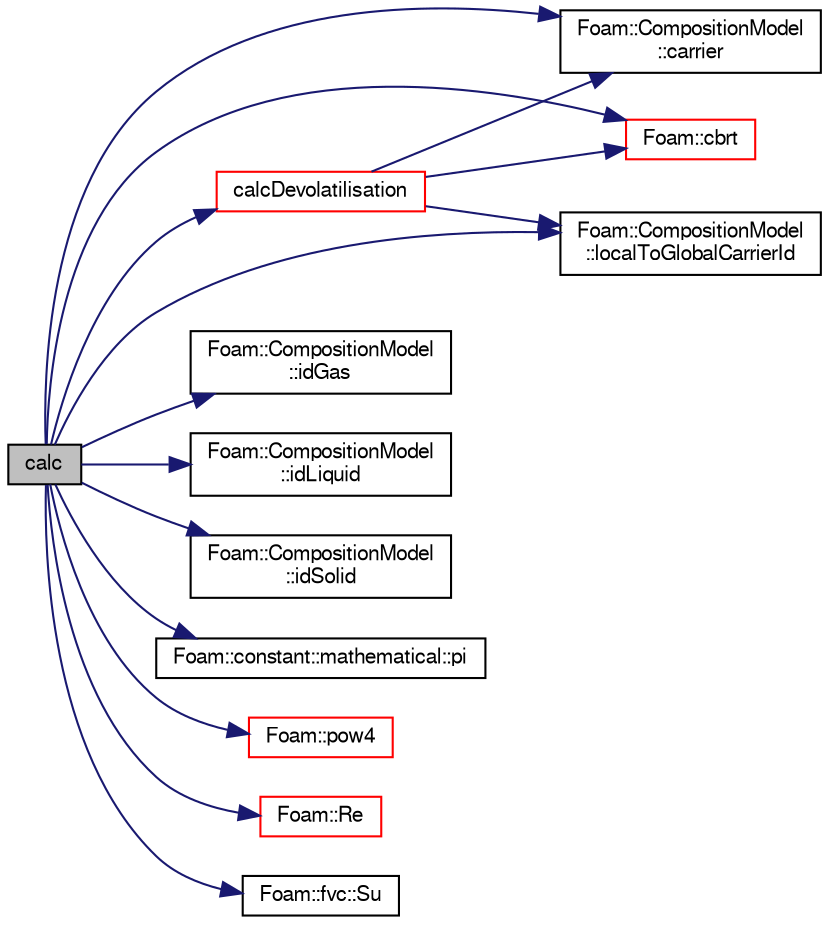 digraph "calc"
{
  bgcolor="transparent";
  edge [fontname="FreeSans",fontsize="10",labelfontname="FreeSans",labelfontsize="10"];
  node [fontname="FreeSans",fontsize="10",shape=record];
  rankdir="LR";
  Node215 [label="calc",height=0.2,width=0.4,color="black", fillcolor="grey75", style="filled", fontcolor="black"];
  Node215 -> Node216 [color="midnightblue",fontsize="10",style="solid",fontname="FreeSans"];
  Node216 [label="calcDevolatilisation",height=0.2,width=0.4,color="red",URL="$a23910.html#a27e44fd232cf9e748036d4574bafd0af",tooltip="Calculate Devolatilisation. "];
  Node216 -> Node222 [color="midnightblue",fontsize="10",style="solid",fontname="FreeSans"];
  Node222 [label="Foam::CompositionModel\l::carrier",height=0.2,width=0.4,color="black",URL="$a23806.html#a2260ad95f8a442cc428618661191f3e9",tooltip="Return the carrier components (wrapper function) "];
  Node216 -> Node223 [color="midnightblue",fontsize="10",style="solid",fontname="FreeSans"];
  Node223 [label="Foam::cbrt",height=0.2,width=0.4,color="red",URL="$a21124.html#aca0b7feea326c0e1e9e04078a319d019"];
  Node216 -> Node229 [color="midnightblue",fontsize="10",style="solid",fontname="FreeSans"];
  Node229 [label="Foam::CompositionModel\l::localToGlobalCarrierId",height=0.2,width=0.4,color="black",URL="$a23806.html#ab8b47d9835e5616d9665ab8050b891c5",tooltip="Return global carrier id of component given local id. "];
  Node215 -> Node222 [color="midnightblue",fontsize="10",style="solid",fontname="FreeSans"];
  Node215 -> Node223 [color="midnightblue",fontsize="10",style="solid",fontname="FreeSans"];
  Node215 -> Node233 [color="midnightblue",fontsize="10",style="solid",fontname="FreeSans"];
  Node233 [label="Foam::CompositionModel\l::idGas",height=0.2,width=0.4,color="black",URL="$a23806.html#ad2ca84f7489479c006afb022a67c8379",tooltip="Gas id. "];
  Node215 -> Node234 [color="midnightblue",fontsize="10",style="solid",fontname="FreeSans"];
  Node234 [label="Foam::CompositionModel\l::idLiquid",height=0.2,width=0.4,color="black",URL="$a23806.html#adecc05637c0ece9f3db097804b686c53",tooltip="Liquid id. "];
  Node215 -> Node235 [color="midnightblue",fontsize="10",style="solid",fontname="FreeSans"];
  Node235 [label="Foam::CompositionModel\l::idSolid",height=0.2,width=0.4,color="black",URL="$a23806.html#aec857bbc90dc99433ffaa6f8c7459b0f",tooltip="Solid id. "];
  Node215 -> Node229 [color="midnightblue",fontsize="10",style="solid",fontname="FreeSans"];
  Node215 -> Node236 [color="midnightblue",fontsize="10",style="solid",fontname="FreeSans"];
  Node236 [label="Foam::constant::mathematical::pi",height=0.2,width=0.4,color="black",URL="$a21162.html#a731b8788a4c01586c35266c7ca4fed04"];
  Node215 -> Node237 [color="midnightblue",fontsize="10",style="solid",fontname="FreeSans"];
  Node237 [label="Foam::pow4",height=0.2,width=0.4,color="red",URL="$a21124.html#aa0ae321d4861170e35fbb938636a4f40"];
  Node215 -> Node238 [color="midnightblue",fontsize="10",style="solid",fontname="FreeSans"];
  Node238 [label="Foam::Re",height=0.2,width=0.4,color="red",URL="$a21124.html#affa366970bcbe0f7ccf7c85557a3e12b"];
  Node215 -> Node241 [color="midnightblue",fontsize="10",style="solid",fontname="FreeSans"];
  Node241 [label="Foam::fvc::Su",height=0.2,width=0.4,color="black",URL="$a21134.html#ac92e296062b7b025a96b82351c1d9b89"];
}
